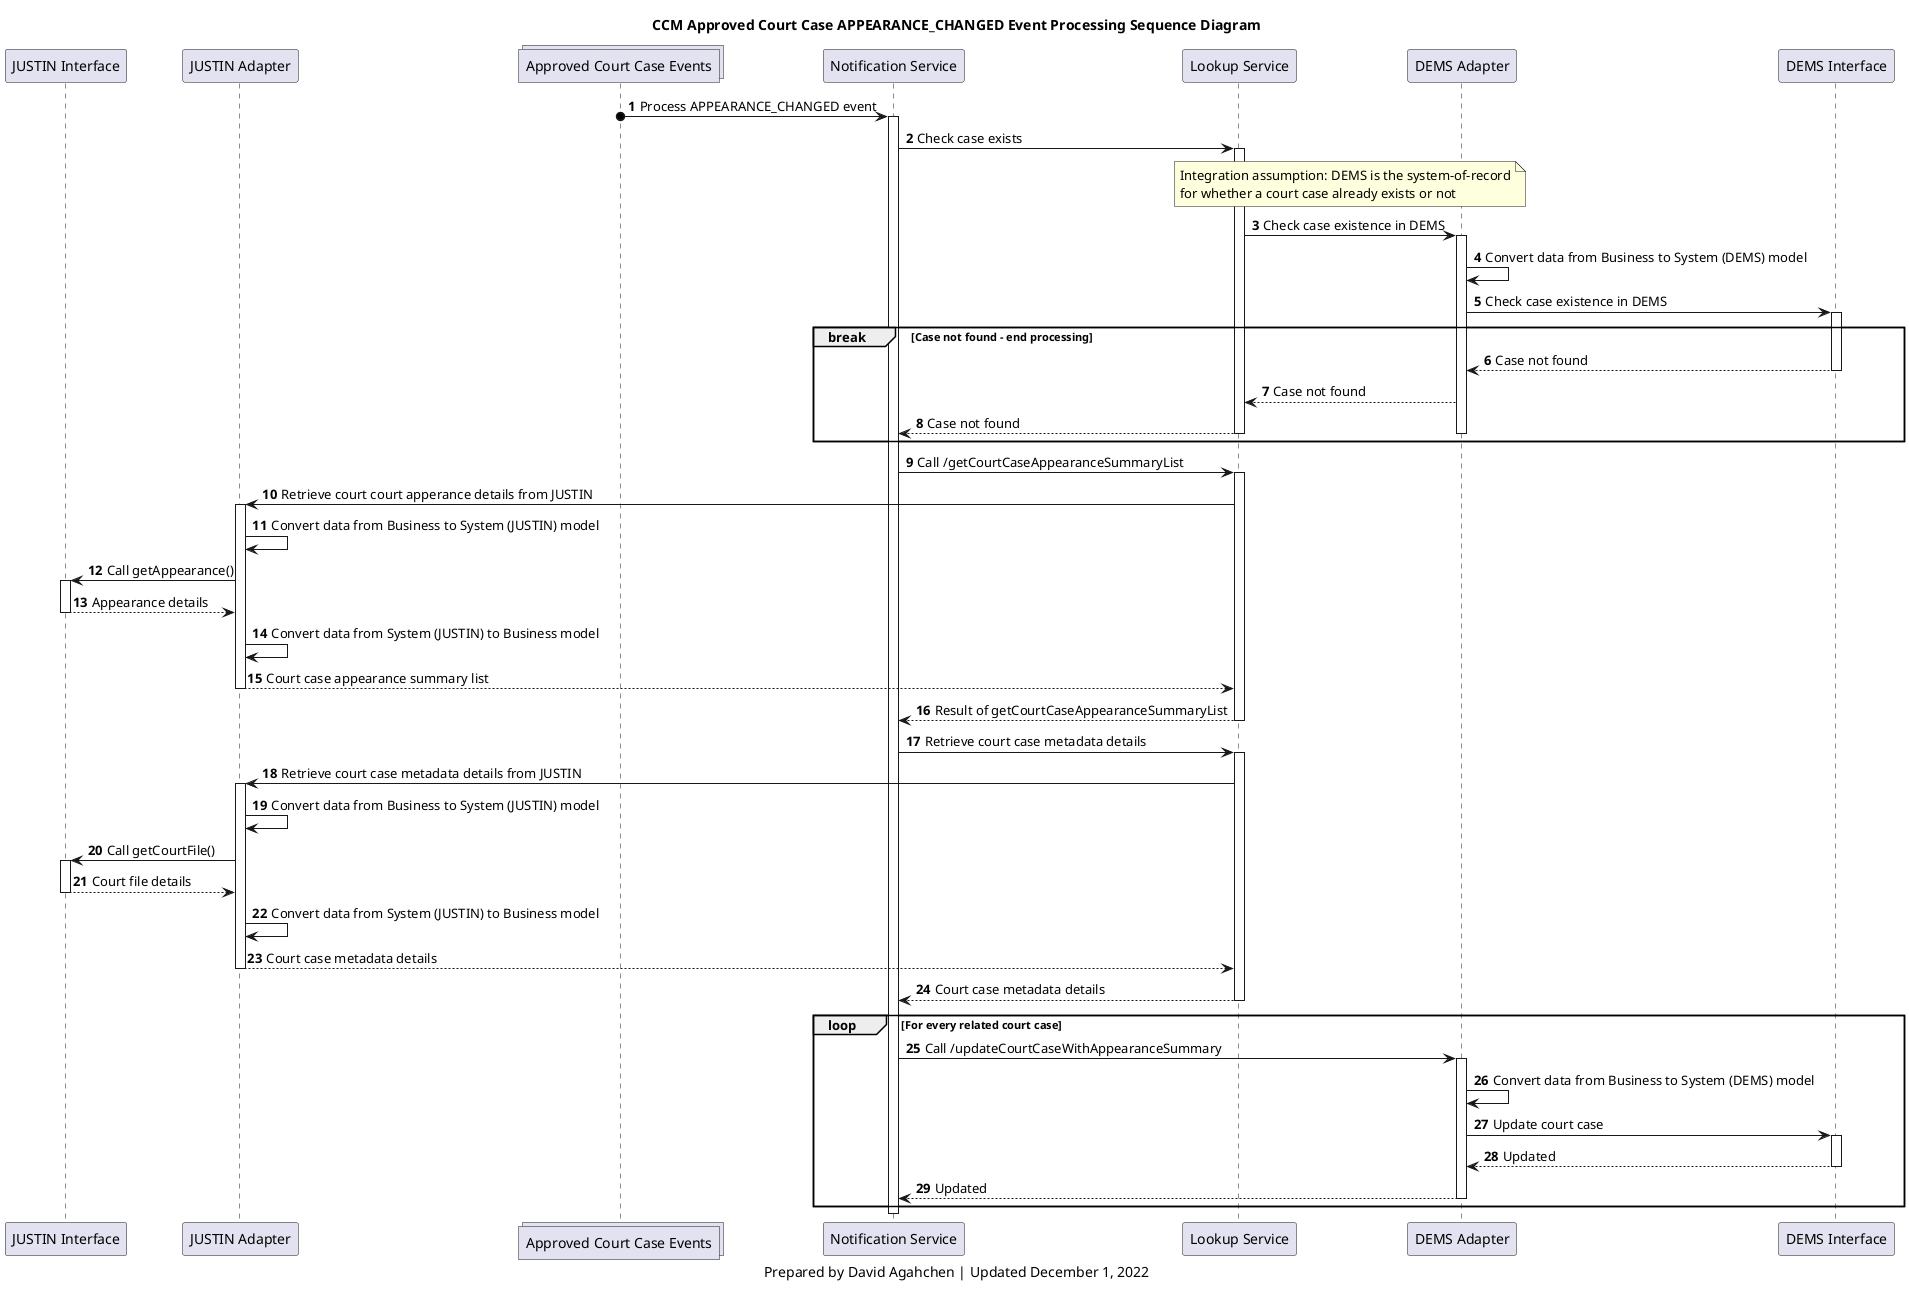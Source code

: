 @startuml
'hide footbox

participant j_interface as "JUSTIN Interface"
participant j_adapter as "JUSTIN Adapter"
collections approved_court_cases_topic as "Approved Court Case Events"
participant notification_service as "Notification Service"
participant lookup_service as "Lookup Service"
participant d_adapter as "DEMS Adapter"
participant d_interface as "DEMS Interface"

title
CCM Approved Court Case APPEARANCE_CHANGED Event Processing Sequence Diagram
end title

autonumber

approved_court_cases_topic o-> notification_service: Process APPEARANCE_CHANGED event
activate notification_service

notification_service -> lookup_service: Check case exists
activate lookup_service
note over lookup_service, d_adapter
Integration assumption: DEMS is the system-of-record
for whether a court case already exists or not
end note
lookup_service -> d_adapter: Check case existence in DEMS
activate d_adapter
d_adapter -> d_adapter: Convert data from Business to System (DEMS) model
d_adapter -> d_interface: Check case existence in DEMS
activate d_interface

break Case not found - end processing
d_interface --> d_adapter: Case not found
deactivate d_interface
d_adapter --> lookup_service: Case not found
lookup_service --> notification_service: Case not found
deactivate lookup_service
deactivate d_adapter
end break

notification_service -> lookup_service: Call /getCourtCaseAppearanceSummaryList
activate lookup_service
lookup_service -> j_adapter: Retrieve court court apperance details from JUSTIN

activate j_adapter
j_adapter -> j_adapter: Convert data from Business to System (JUSTIN) model
j_adapter -> j_interface: Call getAppearance()
activate j_interface
j_interface --> j_adapter: Appearance details
deactivate j_interface
j_adapter -> j_adapter: Convert data from System (JUSTIN) to Business model
j_adapter --> lookup_service: Court case appearance summary list
deactivate j_adapter

lookup_service --> notification_service: Result of getCourtCaseAppearanceSummaryList
deactivate lookup_service

notification_service -> lookup_service: Retrieve court case metadata details
activate lookup_service
lookup_service -> j_adapter: Retrieve court case metadata details from JUSTIN

activate j_adapter
j_adapter -> j_adapter: Convert data from Business to System (JUSTIN) model
j_adapter -> j_interface: Call getCourtFile()
activate j_interface
j_interface --> j_adapter: Court file details
deactivate j_interface
j_adapter -> j_adapter: Convert data from System (JUSTIN) to Business model
j_adapter --> lookup_service: Court case metadata details
deactivate j_adapter

lookup_service --> notification_service: Court case metadata details
deactivate lookup_service

loop For every related court case
    notification_service -> d_adapter: Call /updateCourtCaseWithAppearanceSummary
    activate d_adapter

    d_adapter -> d_adapter: Convert data from Business to System (DEMS) model

    d_adapter -> d_interface: Update court case
    activate d_interface

    d_interface --> d_adapter: Updated
    deactivate d_interface

    d_adapter --> notification_service: Updated
    deactivate d_adapter

end

deactivate notification_service

caption
Prepared by David Agahchen | Updated December 1, 2022
end caption
@enduml